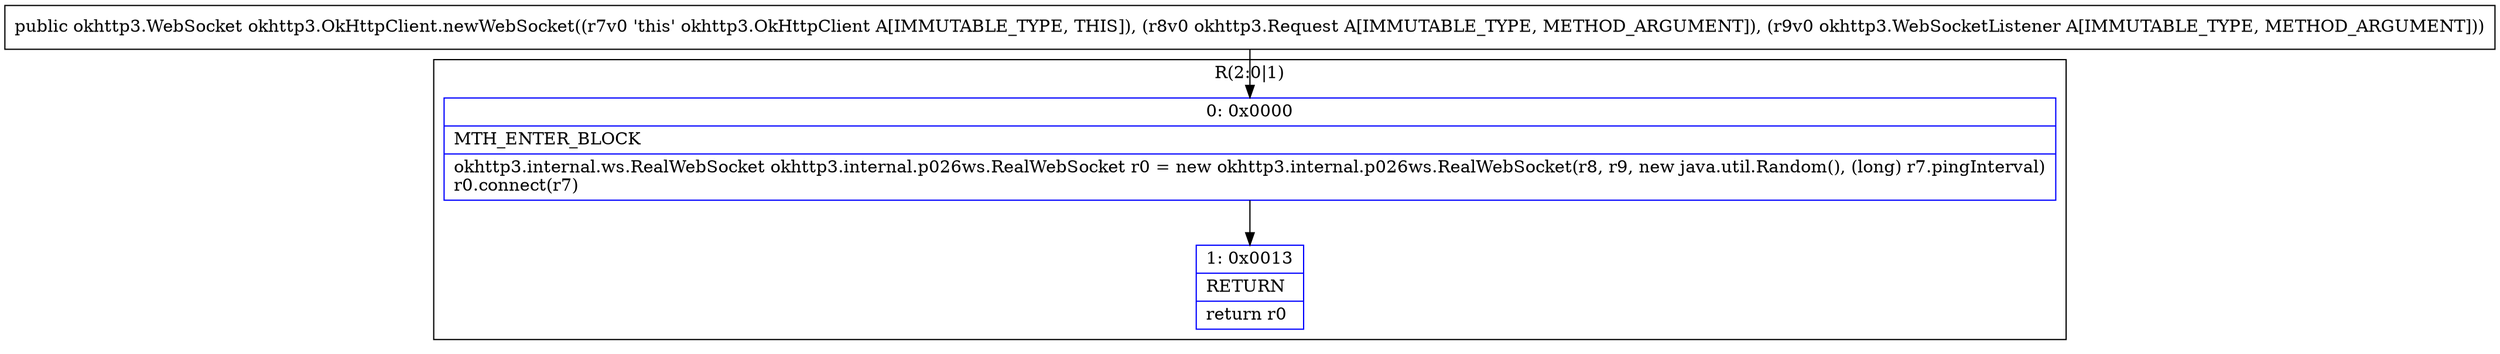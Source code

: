 digraph "CFG forokhttp3.OkHttpClient.newWebSocket(Lokhttp3\/Request;Lokhttp3\/WebSocketListener;)Lokhttp3\/WebSocket;" {
subgraph cluster_Region_1900886820 {
label = "R(2:0|1)";
node [shape=record,color=blue];
Node_0 [shape=record,label="{0\:\ 0x0000|MTH_ENTER_BLOCK\l|okhttp3.internal.ws.RealWebSocket okhttp3.internal.p026ws.RealWebSocket r0 = new okhttp3.internal.p026ws.RealWebSocket(r8, r9, new java.util.Random(), (long) r7.pingInterval)\lr0.connect(r7)\l}"];
Node_1 [shape=record,label="{1\:\ 0x0013|RETURN\l|return r0\l}"];
}
MethodNode[shape=record,label="{public okhttp3.WebSocket okhttp3.OkHttpClient.newWebSocket((r7v0 'this' okhttp3.OkHttpClient A[IMMUTABLE_TYPE, THIS]), (r8v0 okhttp3.Request A[IMMUTABLE_TYPE, METHOD_ARGUMENT]), (r9v0 okhttp3.WebSocketListener A[IMMUTABLE_TYPE, METHOD_ARGUMENT])) }"];
MethodNode -> Node_0;
Node_0 -> Node_1;
}

